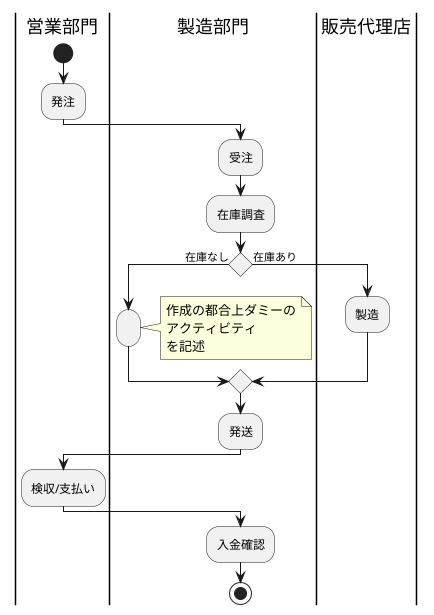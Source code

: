 @startuml 演習7-2
|営業部門|
start
:発注;
|製造部門|
:受注;
|製造部門|
:在庫調査;
 if () then (在庫なし)
 :;
 note right
作成の都合上ダミーの
アクティビティ
を記述
end note
|販売代理店|
 else (在庫あり)
 :製造;
endif
|製造部門|
:発送;
|営業部門|
:検収/支払い;
|製造部門|
:入金確認;
stop
@enduml